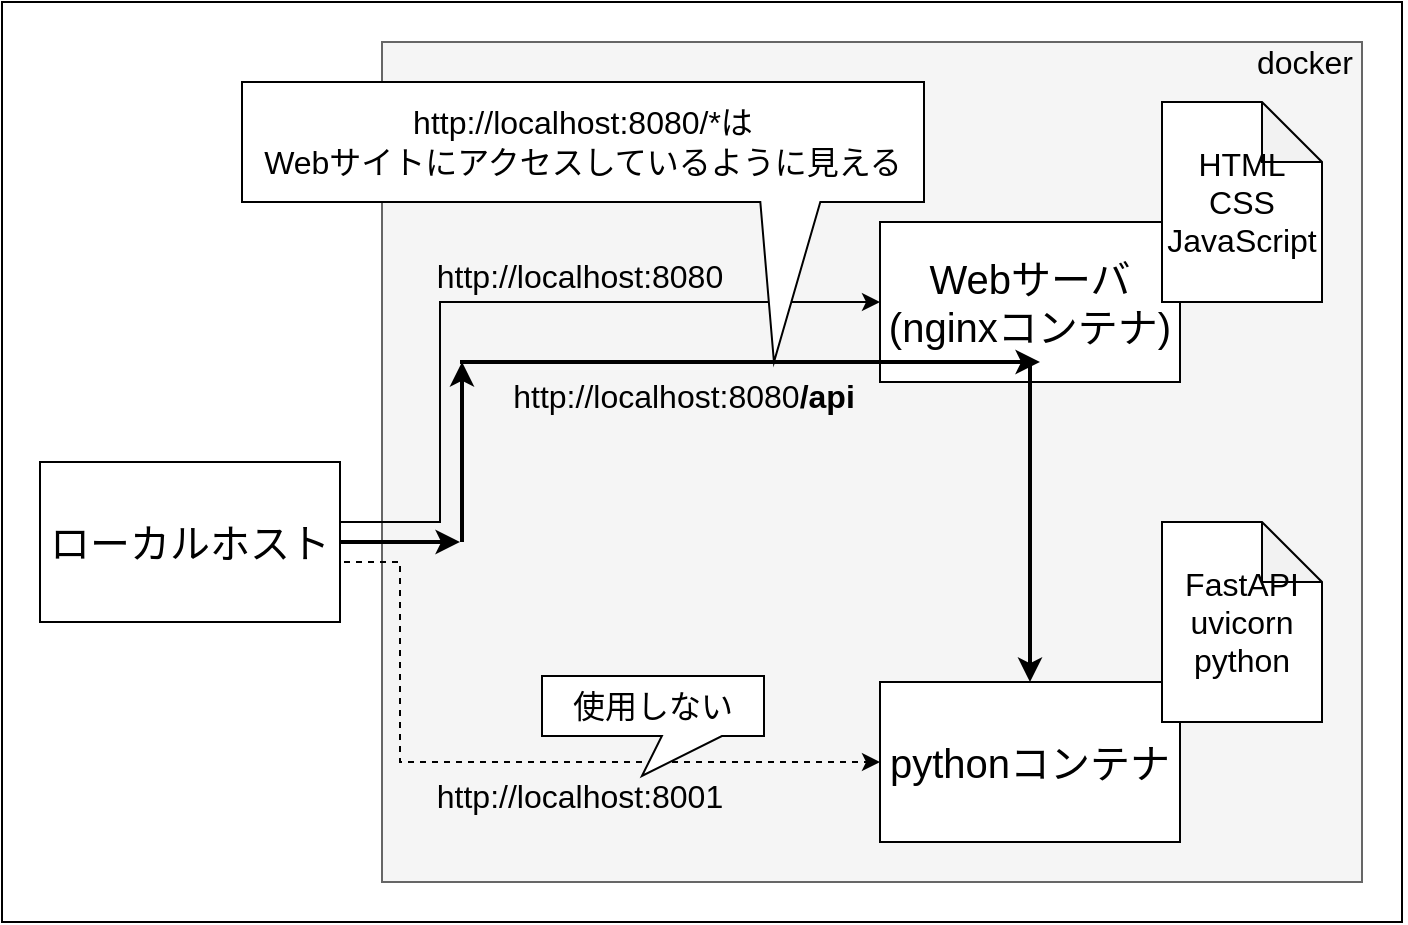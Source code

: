 <mxfile version="20.6.0" type="device"><diagram id="-lDG5oakiHZs2vuzED_R" name="ページ1"><mxGraphModel dx="946" dy="545" grid="1" gridSize="10" guides="1" tooltips="1" connect="1" arrows="1" fold="1" page="1" pageScale="1" pageWidth="827" pageHeight="1169" math="0" shadow="0"><root><mxCell id="0"/><mxCell id="1" parent="0"/><mxCell id="25ufmw8jMCBNBAlWjqrR-1" value="" style="rounded=0;whiteSpace=wrap;html=1;" vertex="1" parent="1"><mxGeometry x="40" y="20" width="700" height="460" as="geometry"/></mxCell><mxCell id="25ufmw8jMCBNBAlWjqrR-18" value="" style="rounded=0;whiteSpace=wrap;html=1;fillColor=#f5f5f5;fontColor=#333333;strokeColor=#666666;" vertex="1" parent="1"><mxGeometry x="230" y="40" width="490" height="420" as="geometry"/></mxCell><mxCell id="25ufmw8jMCBNBAlWjqrR-5" style="edgeStyle=orthogonalEdgeStyle;rounded=0;orthogonalLoop=1;jettySize=auto;html=1;exitX=1;exitY=0.5;exitDx=0;exitDy=0;entryX=0;entryY=0.5;entryDx=0;entryDy=0;fontSize=20;" edge="1" parent="1" source="25ufmw8jMCBNBAlWjqrR-2" target="25ufmw8jMCBNBAlWjqrR-3"><mxGeometry relative="1" as="geometry"><Array as="points"><mxPoint x="209" y="280"/><mxPoint x="259" y="280"/><mxPoint x="259" y="170"/></Array></mxGeometry></mxCell><mxCell id="25ufmw8jMCBNBAlWjqrR-6" style="edgeStyle=orthogonalEdgeStyle;rounded=0;orthogonalLoop=1;jettySize=auto;html=1;exitX=1;exitY=0.5;exitDx=0;exitDy=0;entryX=0;entryY=0.5;entryDx=0;entryDy=0;fontSize=20;dashed=1;" edge="1" parent="1" source="25ufmw8jMCBNBAlWjqrR-2" target="25ufmw8jMCBNBAlWjqrR-4"><mxGeometry relative="1" as="geometry"><Array as="points"><mxPoint x="209" y="300"/><mxPoint x="239" y="300"/><mxPoint x="239" y="400"/></Array></mxGeometry></mxCell><mxCell id="25ufmw8jMCBNBAlWjqrR-2" value="&lt;font style=&quot;font-size: 20px;&quot;&gt;ローカルホスト&lt;/font&gt;" style="rounded=0;whiteSpace=wrap;html=1;" vertex="1" parent="1"><mxGeometry x="59" y="250" width="150" height="80" as="geometry"/></mxCell><mxCell id="25ufmw8jMCBNBAlWjqrR-3" value="&lt;font style=&quot;font-size: 20px;&quot;&gt;Webサーバ&lt;br&gt;(nginxコンテナ)&lt;br&gt;&lt;/font&gt;" style="rounded=0;whiteSpace=wrap;html=1;" vertex="1" parent="1"><mxGeometry x="479" y="130" width="150" height="80" as="geometry"/></mxCell><mxCell id="25ufmw8jMCBNBAlWjqrR-4" value="&lt;font style=&quot;font-size: 20px;&quot;&gt;pythonコンテナ&lt;/font&gt;" style="rounded=0;whiteSpace=wrap;html=1;" vertex="1" parent="1"><mxGeometry x="479" y="360" width="150" height="80" as="geometry"/></mxCell><mxCell id="25ufmw8jMCBNBAlWjqrR-7" value="&lt;font style=&quot;font-size: 16px;&quot;&gt;http://localhost:8080&lt;/font&gt;" style="text;html=1;strokeColor=none;fillColor=none;align=center;verticalAlign=middle;whiteSpace=wrap;rounded=0;fontSize=20;" vertex="1" parent="1"><mxGeometry x="209" y="140" width="240" height="30" as="geometry"/></mxCell><mxCell id="25ufmw8jMCBNBAlWjqrR-8" value="&lt;font style=&quot;font-size: 16px;&quot;&gt;http://localhost:8001&lt;/font&gt;" style="text;html=1;strokeColor=none;fillColor=none;align=center;verticalAlign=middle;whiteSpace=wrap;rounded=0;fontSize=20;" vertex="1" parent="1"><mxGeometry x="209" y="400" width="240" height="30" as="geometry"/></mxCell><mxCell id="25ufmw8jMCBNBAlWjqrR-9" value="" style="endArrow=classic;html=1;rounded=0;fontSize=16;strokeWidth=2;exitX=1;exitY=0.5;exitDx=0;exitDy=0;" edge="1" parent="1" source="25ufmw8jMCBNBAlWjqrR-2"><mxGeometry width="50" height="50" relative="1" as="geometry"><mxPoint x="359" y="350" as="sourcePoint"/><mxPoint x="269" y="290" as="targetPoint"/></mxGeometry></mxCell><mxCell id="25ufmw8jMCBNBAlWjqrR-11" value="" style="endArrow=classic;html=1;rounded=0;fontSize=16;strokeWidth=2;" edge="1" parent="1"><mxGeometry width="50" height="50" relative="1" as="geometry"><mxPoint x="270" y="290" as="sourcePoint"/><mxPoint x="270" y="200" as="targetPoint"/></mxGeometry></mxCell><mxCell id="25ufmw8jMCBNBAlWjqrR-12" value="" style="endArrow=classic;html=1;rounded=0;fontSize=16;strokeWidth=2;" edge="1" parent="1"><mxGeometry width="50" height="50" relative="1" as="geometry"><mxPoint x="269" y="200" as="sourcePoint"/><mxPoint x="559" y="200" as="targetPoint"/></mxGeometry></mxCell><mxCell id="25ufmw8jMCBNBAlWjqrR-13" value="" style="endArrow=classic;html=1;rounded=0;fontSize=16;strokeWidth=2;entryX=0.5;entryY=0;entryDx=0;entryDy=0;" edge="1" parent="1" target="25ufmw8jMCBNBAlWjqrR-4"><mxGeometry width="50" height="50" relative="1" as="geometry"><mxPoint x="554" y="200" as="sourcePoint"/><mxPoint x="279" y="210" as="targetPoint"/></mxGeometry></mxCell><mxCell id="25ufmw8jMCBNBAlWjqrR-14" value="&lt;font style=&quot;font-size: 16px;&quot;&gt;http://localhost:8080&lt;b&gt;/api&lt;/b&gt;&lt;/font&gt;" style="text;html=1;strokeColor=none;fillColor=none;align=center;verticalAlign=middle;whiteSpace=wrap;rounded=0;fontSize=20;" vertex="1" parent="1"><mxGeometry x="261" y="200" width="240" height="30" as="geometry"/></mxCell><mxCell id="25ufmw8jMCBNBAlWjqrR-15" value="HTML&lt;br&gt;CSS&lt;br&gt;JavaScript" style="shape=note;whiteSpace=wrap;html=1;backgroundOutline=1;darkOpacity=0.05;fontSize=16;" vertex="1" parent="1"><mxGeometry x="620" y="70" width="80" height="100" as="geometry"/></mxCell><mxCell id="25ufmw8jMCBNBAlWjqrR-16" value="FastAPI&lt;br&gt;uvicorn&lt;br&gt;python" style="shape=note;whiteSpace=wrap;html=1;backgroundOutline=1;darkOpacity=0.05;fontSize=16;" vertex="1" parent="1"><mxGeometry x="620" y="280" width="80" height="100" as="geometry"/></mxCell><mxCell id="25ufmw8jMCBNBAlWjqrR-17" value="http://localhost:8080/*は&lt;br&gt;Webサイトにアクセスしているように見える" style="shape=callout;whiteSpace=wrap;html=1;perimeter=calloutPerimeter;fontSize=16;base=30;size=80;position=0.76;position2=0.78;" vertex="1" parent="1"><mxGeometry x="160" y="60" width="341" height="140" as="geometry"/></mxCell><mxCell id="25ufmw8jMCBNBAlWjqrR-19" value="&lt;span style=&quot;font-size: 16px;&quot;&gt;docker&lt;/span&gt;" style="text;html=1;strokeColor=none;fillColor=none;align=center;verticalAlign=middle;whiteSpace=wrap;rounded=0;fontSize=20;" vertex="1" parent="1"><mxGeometry x="641" y="33" width="101" height="30" as="geometry"/></mxCell><mxCell id="25ufmw8jMCBNBAlWjqrR-20" value="使用しない" style="shape=callout;whiteSpace=wrap;html=1;perimeter=calloutPerimeter;fontSize=16;base=30;size=20;position=0.54;position2=0.45;" vertex="1" parent="1"><mxGeometry x="310" y="357" width="111" height="50" as="geometry"/></mxCell></root></mxGraphModel></diagram></mxfile>